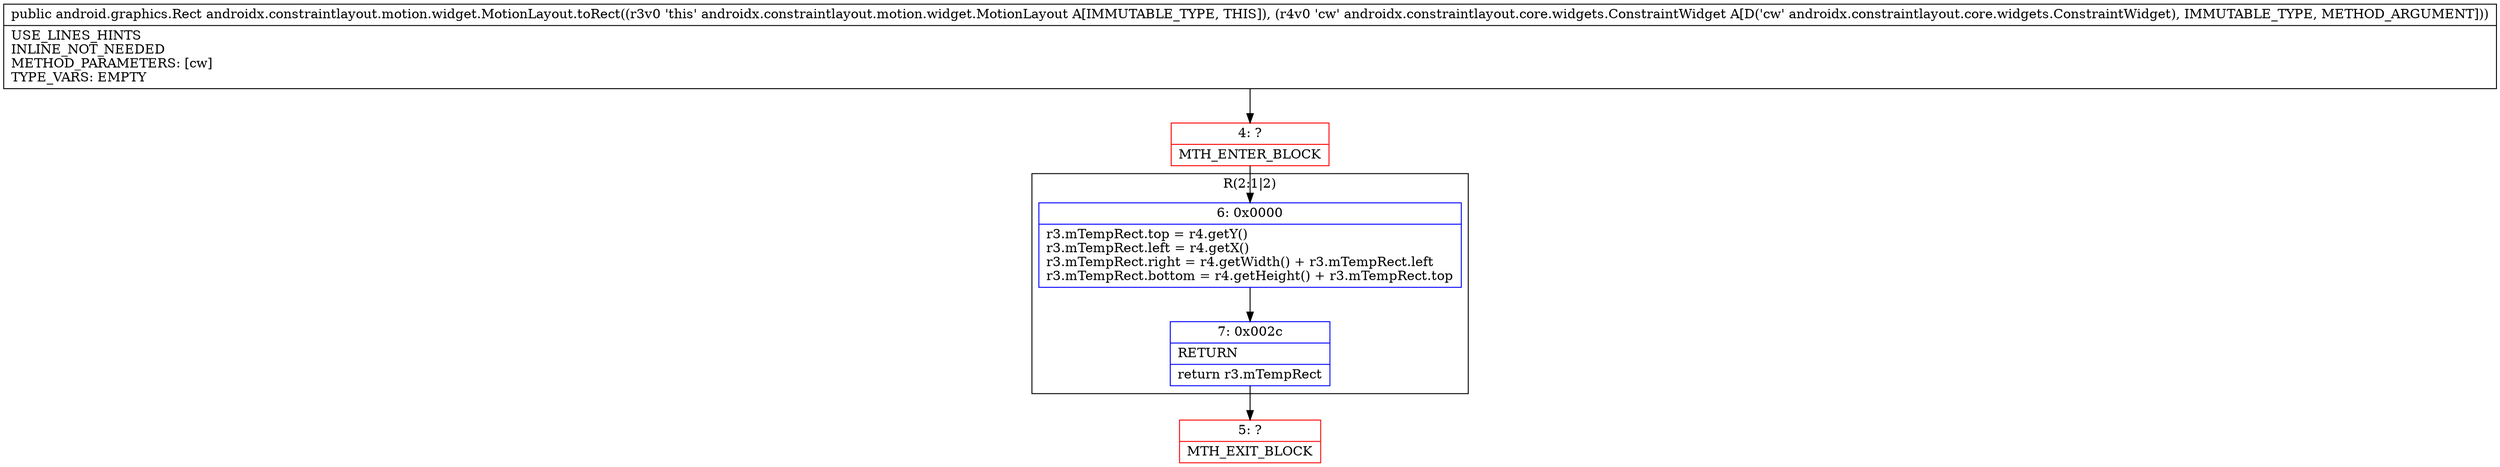 digraph "CFG forandroidx.constraintlayout.motion.widget.MotionLayout.toRect(Landroidx\/constraintlayout\/core\/widgets\/ConstraintWidget;)Landroid\/graphics\/Rect;" {
subgraph cluster_Region_464707970 {
label = "R(2:1|2)";
node [shape=record,color=blue];
Node_6 [shape=record,label="{6\:\ 0x0000|r3.mTempRect.top = r4.getY()\lr3.mTempRect.left = r4.getX()\lr3.mTempRect.right = r4.getWidth() + r3.mTempRect.left\lr3.mTempRect.bottom = r4.getHeight() + r3.mTempRect.top\l}"];
Node_7 [shape=record,label="{7\:\ 0x002c|RETURN\l|return r3.mTempRect\l}"];
}
Node_4 [shape=record,color=red,label="{4\:\ ?|MTH_ENTER_BLOCK\l}"];
Node_5 [shape=record,color=red,label="{5\:\ ?|MTH_EXIT_BLOCK\l}"];
MethodNode[shape=record,label="{public android.graphics.Rect androidx.constraintlayout.motion.widget.MotionLayout.toRect((r3v0 'this' androidx.constraintlayout.motion.widget.MotionLayout A[IMMUTABLE_TYPE, THIS]), (r4v0 'cw' androidx.constraintlayout.core.widgets.ConstraintWidget A[D('cw' androidx.constraintlayout.core.widgets.ConstraintWidget), IMMUTABLE_TYPE, METHOD_ARGUMENT]))  | USE_LINES_HINTS\lINLINE_NOT_NEEDED\lMETHOD_PARAMETERS: [cw]\lTYPE_VARS: EMPTY\l}"];
MethodNode -> Node_4;Node_6 -> Node_7;
Node_7 -> Node_5;
Node_4 -> Node_6;
}

